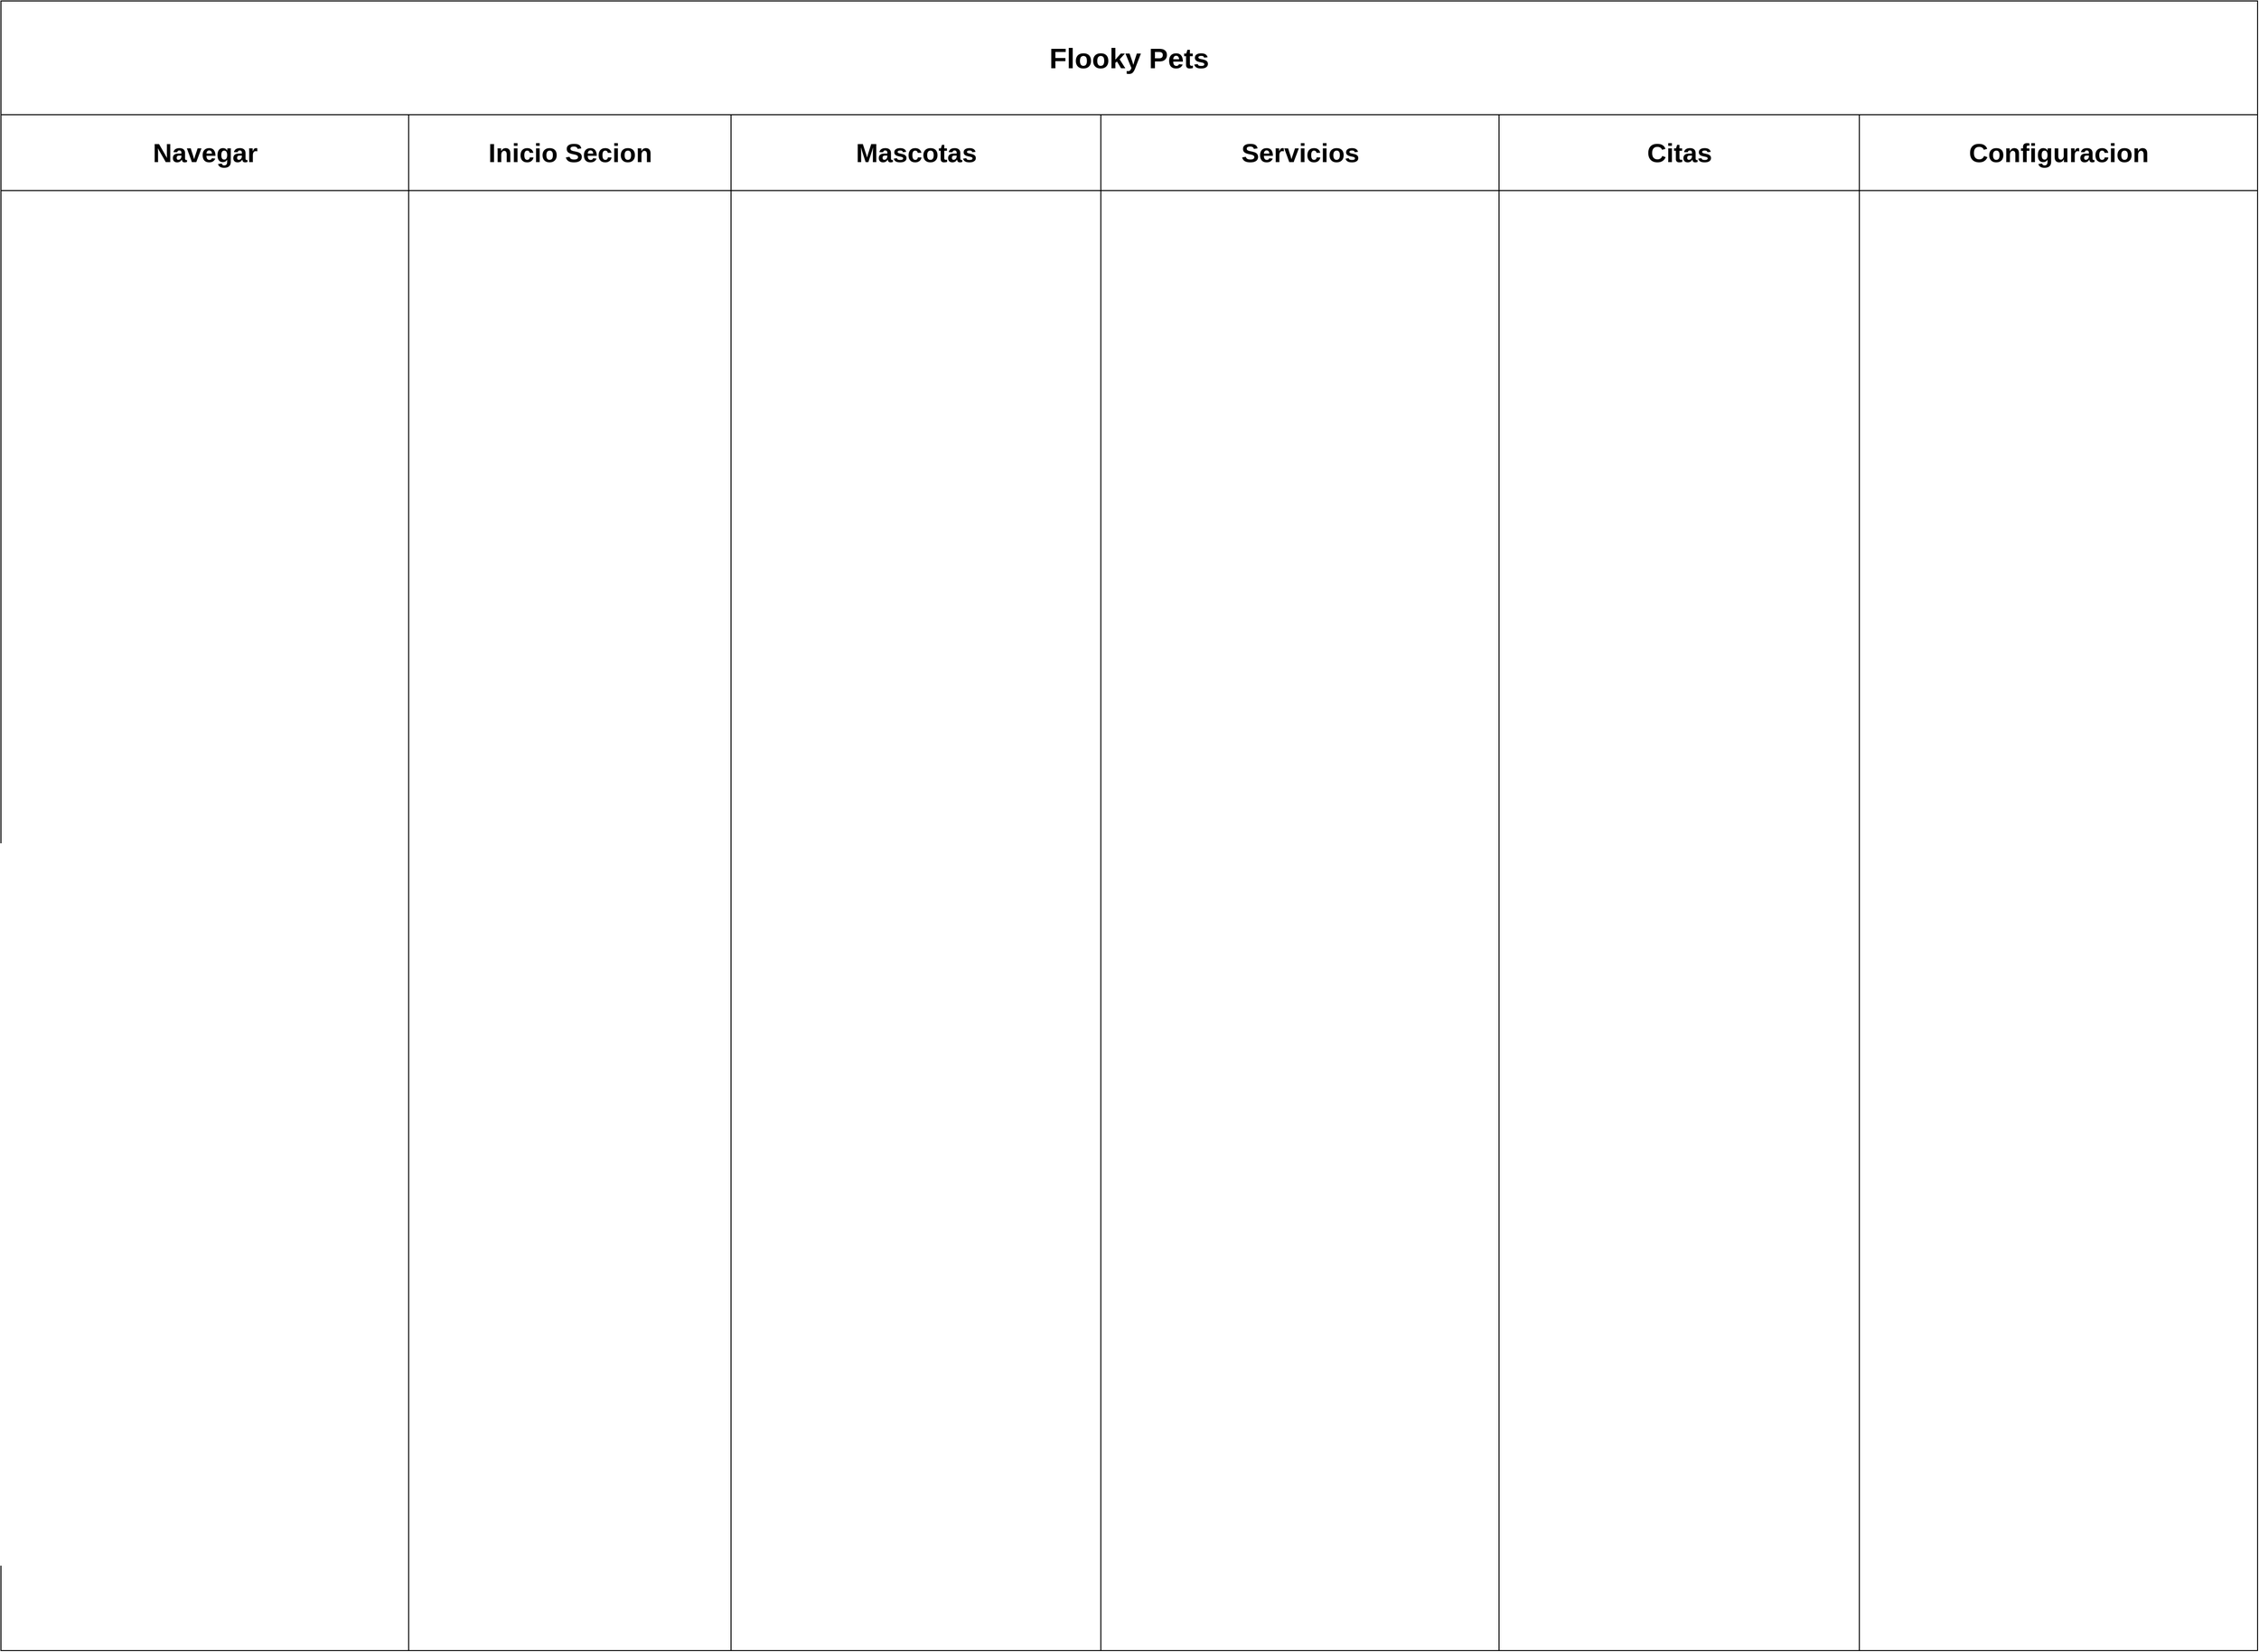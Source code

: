 <mxfile version="27.0.4">
  <diagram name="Página-1" id="NNWvZ4oggBIMChuUHBzH">
    <mxGraphModel dx="2593" dy="3027" grid="1" gridSize="10" guides="1" tooltips="1" connect="1" arrows="1" fold="1" page="1" pageScale="1" pageWidth="1200" pageHeight="1600" math="0" shadow="0">
      <root>
        <mxCell id="0" />
        <mxCell id="1" parent="0" />
        <mxCell id="VYU7v_phaBW_iBIL2m6B-1" value="Pool" style="swimlane;childLayout=stackLayout;resizeParent=1;resizeParentMax=0;startSize=60;html=1;" parent="1" vertex="1">
          <mxGeometry x="240" width="1160" height="1680" as="geometry" />
        </mxCell>
        <mxCell id="VYU7v_phaBW_iBIL2m6B-2" value="&lt;font style=&quot;font-size: 28px;&quot;&gt;Navegar&lt;/font&gt;" style="swimlane;startSize=80;html=1;" parent="VYU7v_phaBW_iBIL2m6B-1" vertex="1">
          <mxGeometry y="60" width="430" height="1620" as="geometry" />
        </mxCell>
        <mxCell id="VYU7v_phaBW_iBIL2m6B-3" value="&lt;font style=&quot;font-size: 28px;&quot;&gt;Inicio Secion&lt;/font&gt;" style="swimlane;startSize=80;html=1;" parent="VYU7v_phaBW_iBIL2m6B-1" vertex="1">
          <mxGeometry x="430" y="60" width="340" height="1620" as="geometry" />
        </mxCell>
        <mxCell id="VYU7v_phaBW_iBIL2m6B-4" value="&lt;font style=&quot;font-size: 28px;&quot;&gt;Mascotas&lt;/font&gt;" style="swimlane;startSize=80;html=1;" parent="VYU7v_phaBW_iBIL2m6B-1" vertex="1">
          <mxGeometry x="770" y="60" width="390" height="1620" as="geometry" />
        </mxCell>
        <mxCell id="IKzDBhC44jdNEWaVhKPq-2" value="&lt;font style=&quot;font-size: 28px;&quot;&gt;Configuracion&lt;/font&gt;" style="swimlane;startSize=80;html=1;" vertex="1" parent="1">
          <mxGeometry x="2200" y="60" width="420" height="1620" as="geometry" />
        </mxCell>
        <mxCell id="IKzDBhC44jdNEWaVhKPq-3" value="&lt;font style=&quot;font-size: 28px;&quot;&gt;Servicios&lt;/font&gt;" style="swimlane;startSize=80;html=1;" vertex="1" parent="1">
          <mxGeometry x="1400" y="60" width="420" height="1620" as="geometry" />
        </mxCell>
        <mxCell id="IKzDBhC44jdNEWaVhKPq-4" value="&lt;font style=&quot;font-size: 28px;&quot;&gt;Citas&lt;/font&gt;" style="swimlane;startSize=80;html=1;" vertex="1" parent="1">
          <mxGeometry x="1820" y="60" width="380" height="1620" as="geometry" />
        </mxCell>
        <mxCell id="IKzDBhC44jdNEWaVhKPq-6" value="&lt;font style=&quot;font-size: 30px;&quot;&gt;&lt;b&gt;Flooky Pets&lt;/b&gt;&lt;/font&gt;" style="rounded=0;whiteSpace=wrap;html=1;" vertex="1" parent="1">
          <mxGeometry x="240" y="-60" width="2380" height="120" as="geometry" />
        </mxCell>
      </root>
    </mxGraphModel>
  </diagram>
</mxfile>
